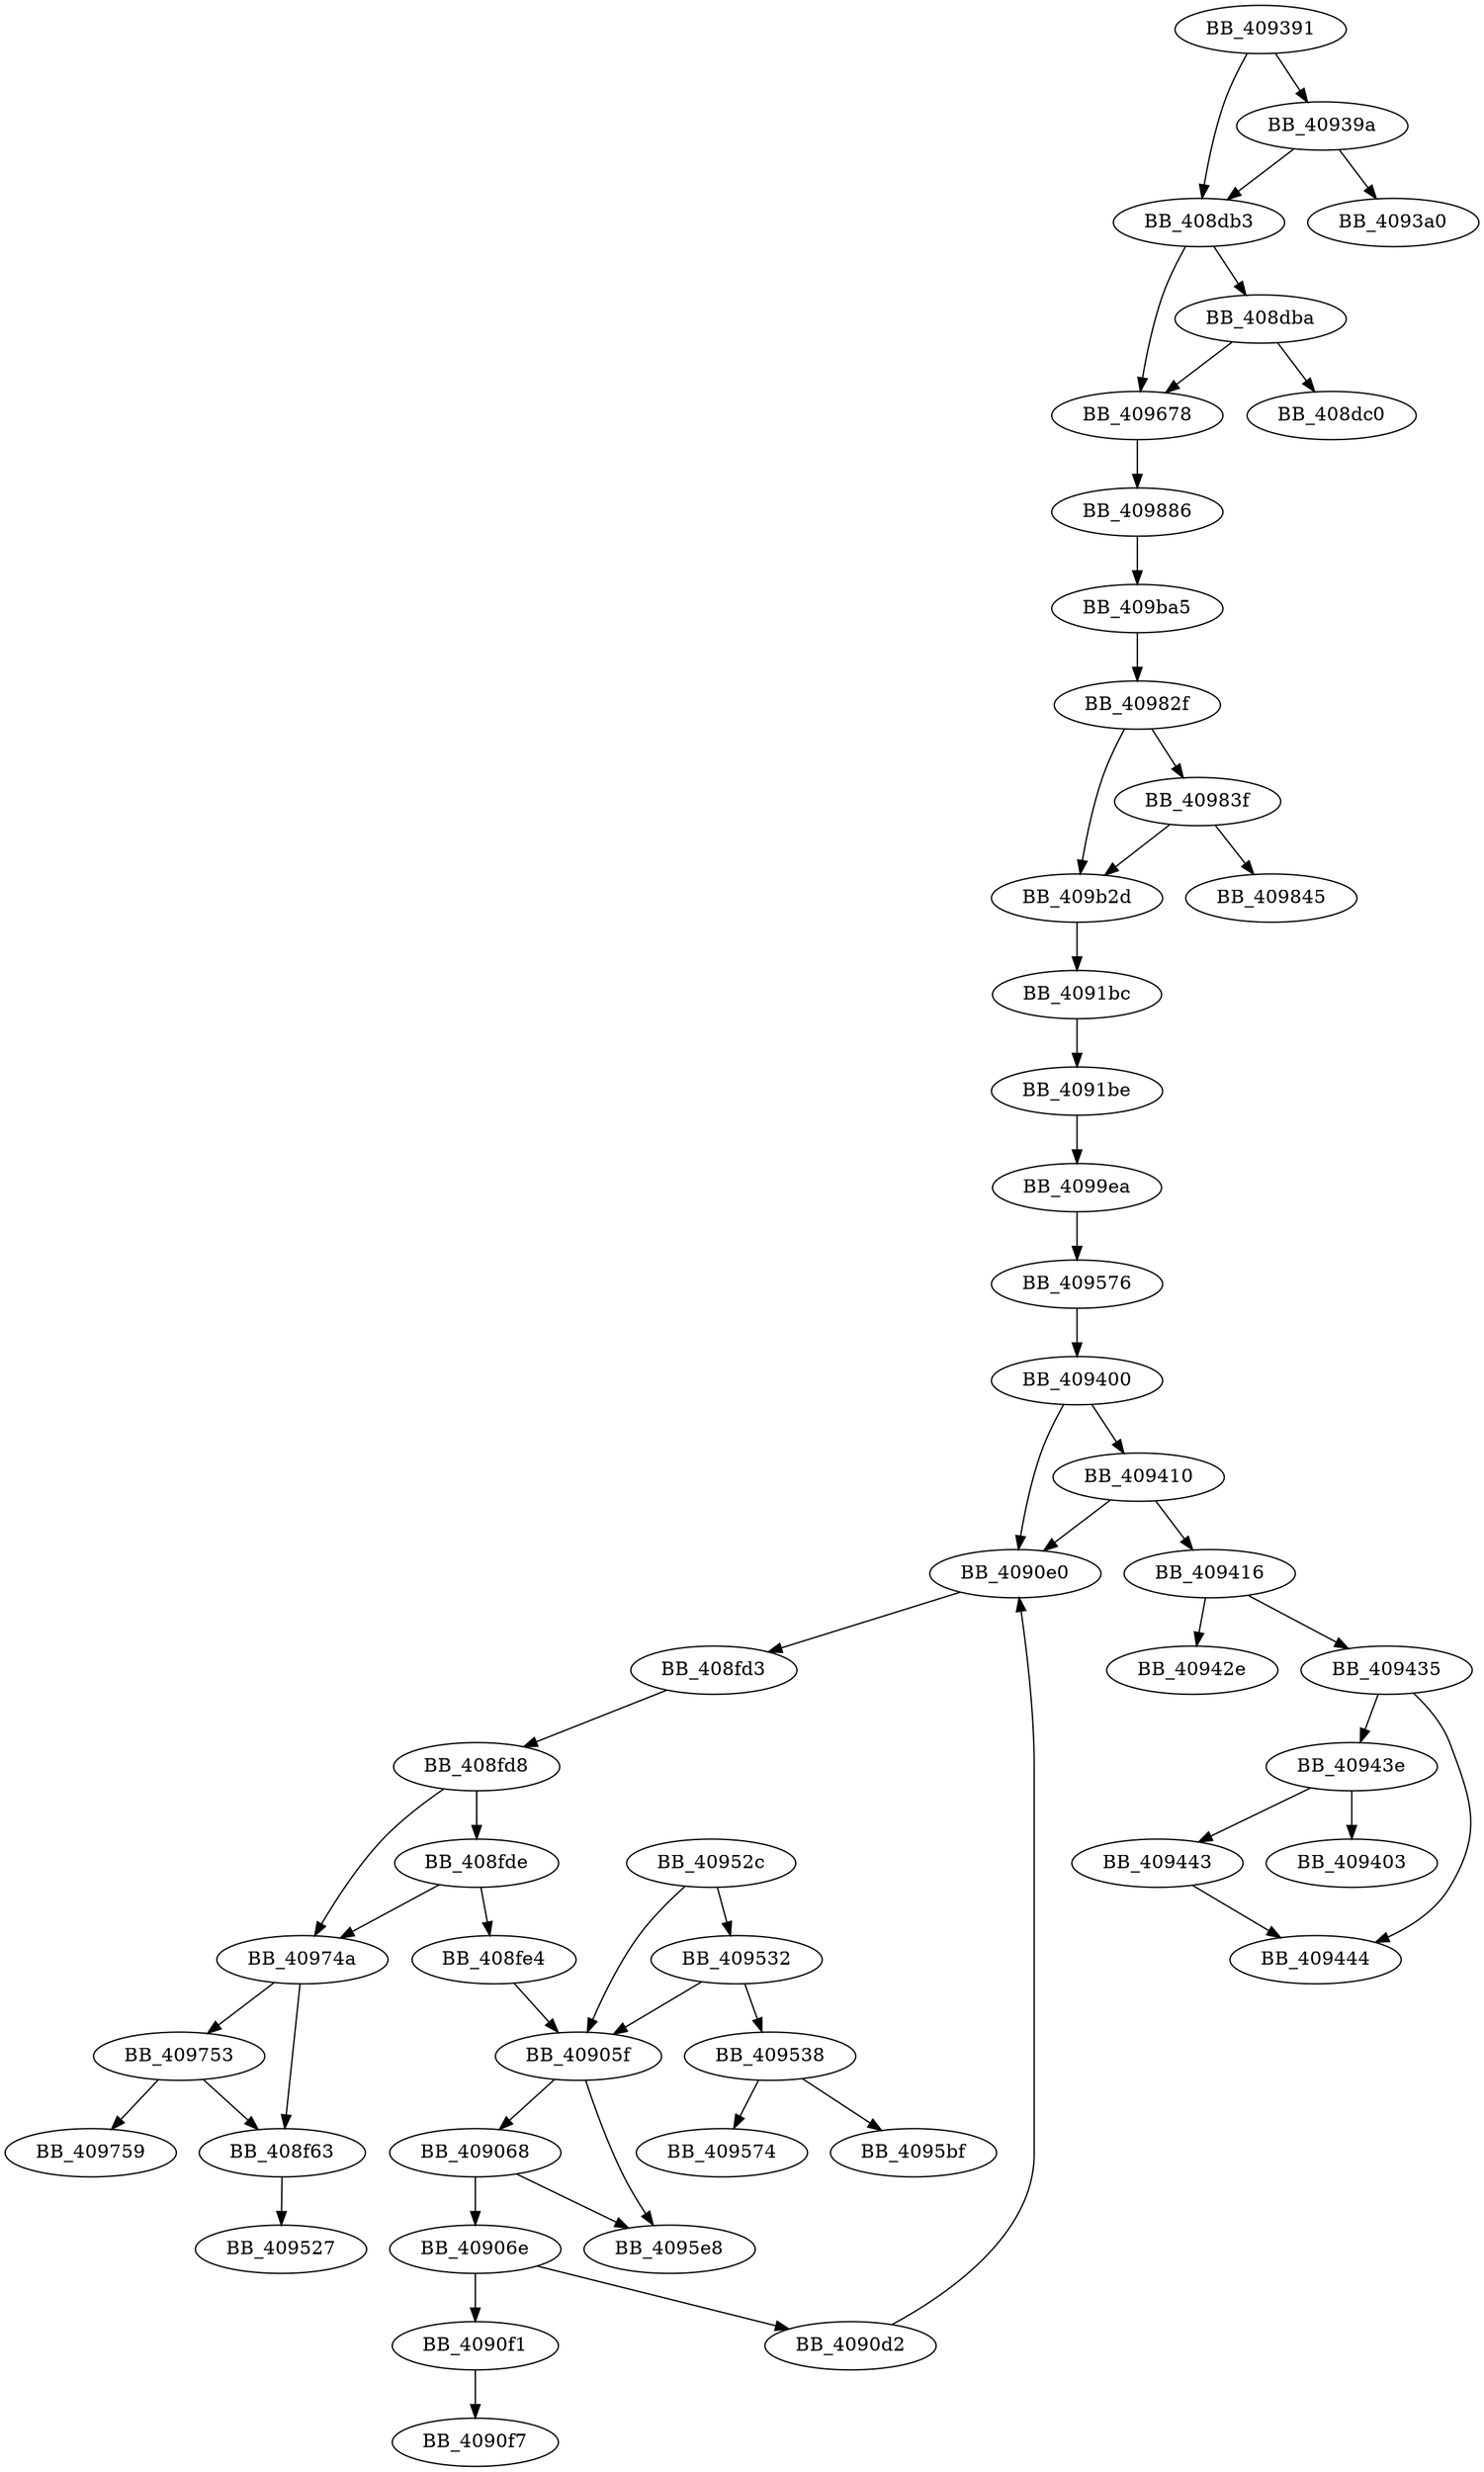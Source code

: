 DiGraph sub_409391{
BB_408db3->BB_408dba
BB_408db3->BB_409678
BB_408dba->BB_408dc0
BB_408dba->BB_409678
BB_408f63->BB_409527
BB_408fd3->BB_408fd8
BB_408fd8->BB_408fde
BB_408fd8->BB_40974a
BB_408fde->BB_408fe4
BB_408fde->BB_40974a
BB_408fe4->BB_40905f
BB_40905f->BB_409068
BB_40905f->BB_4095e8
BB_409068->BB_40906e
BB_409068->BB_4095e8
BB_40906e->BB_4090d2
BB_40906e->BB_4090f1
BB_4090d2->BB_4090e0
BB_4090e0->BB_408fd3
BB_4090f1->BB_4090f7
BB_4091bc->BB_4091be
BB_4091be->BB_4099ea
BB_409391->BB_408db3
BB_409391->BB_40939a
BB_40939a->BB_408db3
BB_40939a->BB_4093a0
BB_409400->BB_4090e0
BB_409400->BB_409410
BB_409410->BB_4090e0
BB_409410->BB_409416
BB_409416->BB_40942e
BB_409416->BB_409435
BB_409435->BB_40943e
BB_409435->BB_409444
BB_40943e->BB_409403
BB_40943e->BB_409443
BB_409443->BB_409444
BB_40952c->BB_40905f
BB_40952c->BB_409532
BB_409532->BB_40905f
BB_409532->BB_409538
BB_409538->BB_409574
BB_409538->BB_4095bf
BB_409576->BB_409400
BB_409678->BB_409886
BB_40974a->BB_408f63
BB_40974a->BB_409753
BB_409753->BB_408f63
BB_409753->BB_409759
BB_40982f->BB_40983f
BB_40982f->BB_409b2d
BB_40983f->BB_409845
BB_40983f->BB_409b2d
BB_409886->BB_409ba5
BB_4099ea->BB_409576
BB_409b2d->BB_4091bc
BB_409ba5->BB_40982f
}

